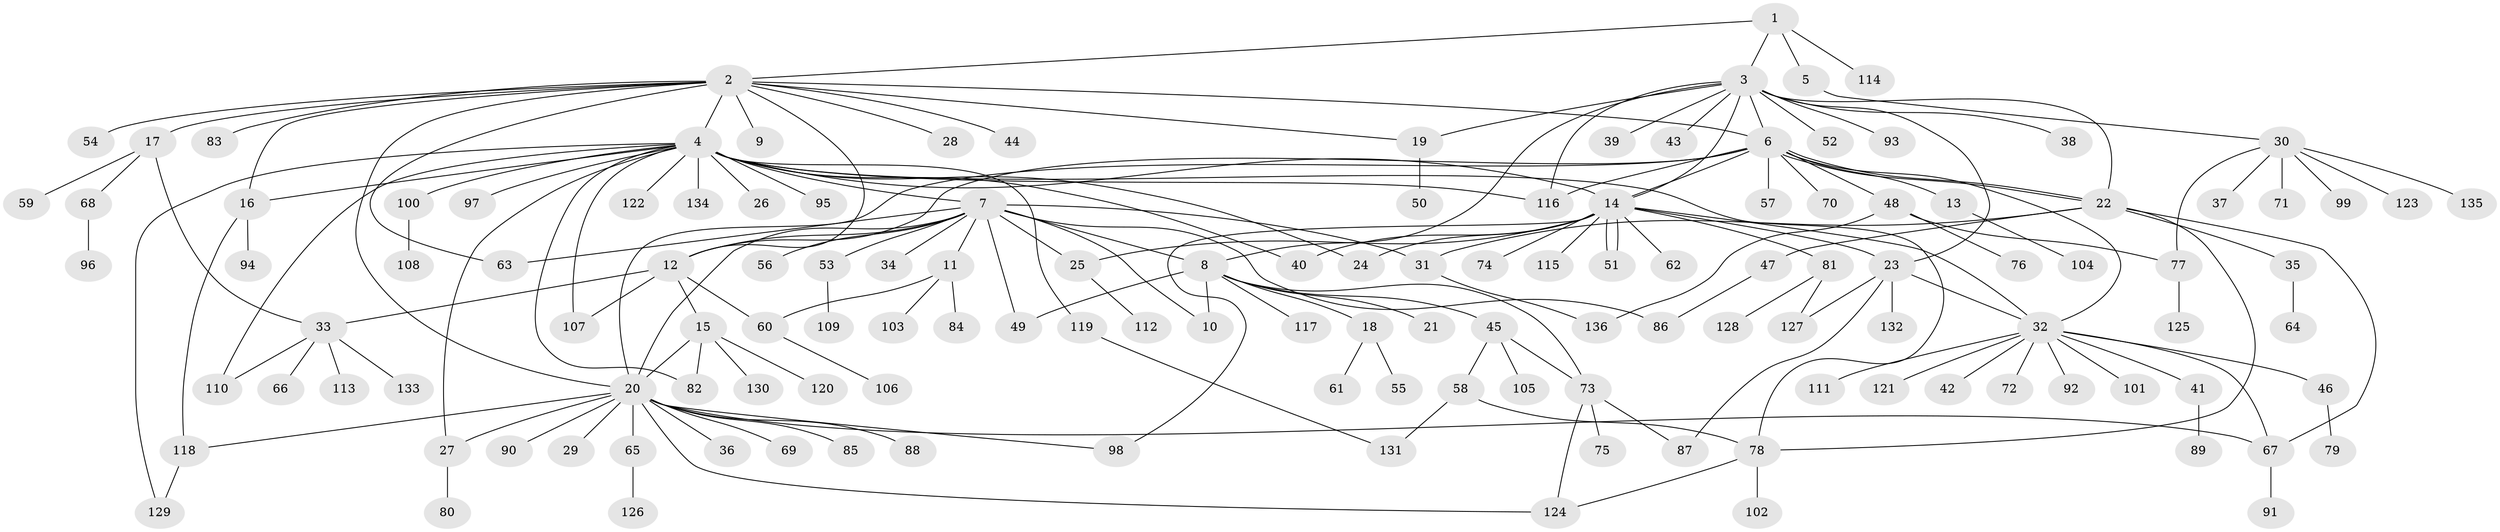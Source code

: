 // Generated by graph-tools (version 1.1) at 2025/14/03/09/25 04:14:46]
// undirected, 136 vertices, 183 edges
graph export_dot {
graph [start="1"]
  node [color=gray90,style=filled];
  1;
  2;
  3;
  4;
  5;
  6;
  7;
  8;
  9;
  10;
  11;
  12;
  13;
  14;
  15;
  16;
  17;
  18;
  19;
  20;
  21;
  22;
  23;
  24;
  25;
  26;
  27;
  28;
  29;
  30;
  31;
  32;
  33;
  34;
  35;
  36;
  37;
  38;
  39;
  40;
  41;
  42;
  43;
  44;
  45;
  46;
  47;
  48;
  49;
  50;
  51;
  52;
  53;
  54;
  55;
  56;
  57;
  58;
  59;
  60;
  61;
  62;
  63;
  64;
  65;
  66;
  67;
  68;
  69;
  70;
  71;
  72;
  73;
  74;
  75;
  76;
  77;
  78;
  79;
  80;
  81;
  82;
  83;
  84;
  85;
  86;
  87;
  88;
  89;
  90;
  91;
  92;
  93;
  94;
  95;
  96;
  97;
  98;
  99;
  100;
  101;
  102;
  103;
  104;
  105;
  106;
  107;
  108;
  109;
  110;
  111;
  112;
  113;
  114;
  115;
  116;
  117;
  118;
  119;
  120;
  121;
  122;
  123;
  124;
  125;
  126;
  127;
  128;
  129;
  130;
  131;
  132;
  133;
  134;
  135;
  136;
  1 -- 2;
  1 -- 3;
  1 -- 5;
  1 -- 114;
  2 -- 4;
  2 -- 6;
  2 -- 9;
  2 -- 12;
  2 -- 16;
  2 -- 17;
  2 -- 19;
  2 -- 20;
  2 -- 28;
  2 -- 44;
  2 -- 54;
  2 -- 63;
  2 -- 83;
  3 -- 6;
  3 -- 8;
  3 -- 14;
  3 -- 19;
  3 -- 22;
  3 -- 23;
  3 -- 38;
  3 -- 39;
  3 -- 43;
  3 -- 52;
  3 -- 93;
  3 -- 116;
  4 -- 7;
  4 -- 14;
  4 -- 16;
  4 -- 24;
  4 -- 26;
  4 -- 27;
  4 -- 40;
  4 -- 78;
  4 -- 82;
  4 -- 95;
  4 -- 97;
  4 -- 100;
  4 -- 107;
  4 -- 110;
  4 -- 116;
  4 -- 119;
  4 -- 122;
  4 -- 129;
  4 -- 134;
  5 -- 30;
  6 -- 12;
  6 -- 13;
  6 -- 14;
  6 -- 20;
  6 -- 22;
  6 -- 22;
  6 -- 32;
  6 -- 48;
  6 -- 57;
  6 -- 70;
  6 -- 116;
  7 -- 8;
  7 -- 10;
  7 -- 11;
  7 -- 12;
  7 -- 20;
  7 -- 25;
  7 -- 31;
  7 -- 34;
  7 -- 49;
  7 -- 53;
  7 -- 56;
  7 -- 63;
  7 -- 86;
  8 -- 10;
  8 -- 18;
  8 -- 21;
  8 -- 45;
  8 -- 49;
  8 -- 73;
  8 -- 117;
  11 -- 60;
  11 -- 84;
  11 -- 103;
  12 -- 15;
  12 -- 33;
  12 -- 60;
  12 -- 107;
  13 -- 104;
  14 -- 23;
  14 -- 24;
  14 -- 25;
  14 -- 32;
  14 -- 40;
  14 -- 51;
  14 -- 51;
  14 -- 62;
  14 -- 74;
  14 -- 81;
  14 -- 98;
  14 -- 115;
  15 -- 20;
  15 -- 82;
  15 -- 120;
  15 -- 130;
  16 -- 94;
  16 -- 118;
  17 -- 33;
  17 -- 59;
  17 -- 68;
  18 -- 55;
  18 -- 61;
  19 -- 50;
  20 -- 27;
  20 -- 29;
  20 -- 36;
  20 -- 65;
  20 -- 67;
  20 -- 69;
  20 -- 85;
  20 -- 88;
  20 -- 90;
  20 -- 98;
  20 -- 118;
  20 -- 124;
  22 -- 31;
  22 -- 35;
  22 -- 47;
  22 -- 67;
  22 -- 78;
  23 -- 32;
  23 -- 87;
  23 -- 127;
  23 -- 132;
  25 -- 112;
  27 -- 80;
  30 -- 37;
  30 -- 71;
  30 -- 77;
  30 -- 99;
  30 -- 123;
  30 -- 135;
  31 -- 136;
  32 -- 41;
  32 -- 42;
  32 -- 46;
  32 -- 67;
  32 -- 72;
  32 -- 92;
  32 -- 101;
  32 -- 111;
  32 -- 121;
  33 -- 66;
  33 -- 110;
  33 -- 113;
  33 -- 133;
  35 -- 64;
  41 -- 89;
  45 -- 58;
  45 -- 73;
  45 -- 105;
  46 -- 79;
  47 -- 86;
  48 -- 76;
  48 -- 77;
  48 -- 136;
  53 -- 109;
  58 -- 78;
  58 -- 131;
  60 -- 106;
  65 -- 126;
  67 -- 91;
  68 -- 96;
  73 -- 75;
  73 -- 87;
  73 -- 124;
  77 -- 125;
  78 -- 102;
  78 -- 124;
  81 -- 127;
  81 -- 128;
  100 -- 108;
  118 -- 129;
  119 -- 131;
}
